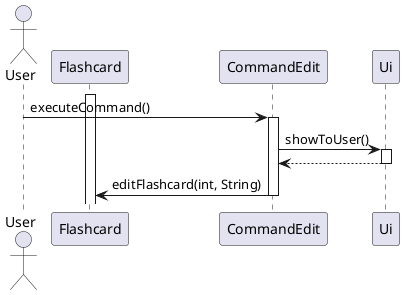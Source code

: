 @startuml
actor User
activate Flashcard
User -> CommandEdit : executeCommand()
activate CommandEdit
CommandEdit -> Ui : showToUser()
activate Ui
return
CommandEdit -> Flashcard : editFlashcard(int, String)
deactivate CommandEdit
@enduml